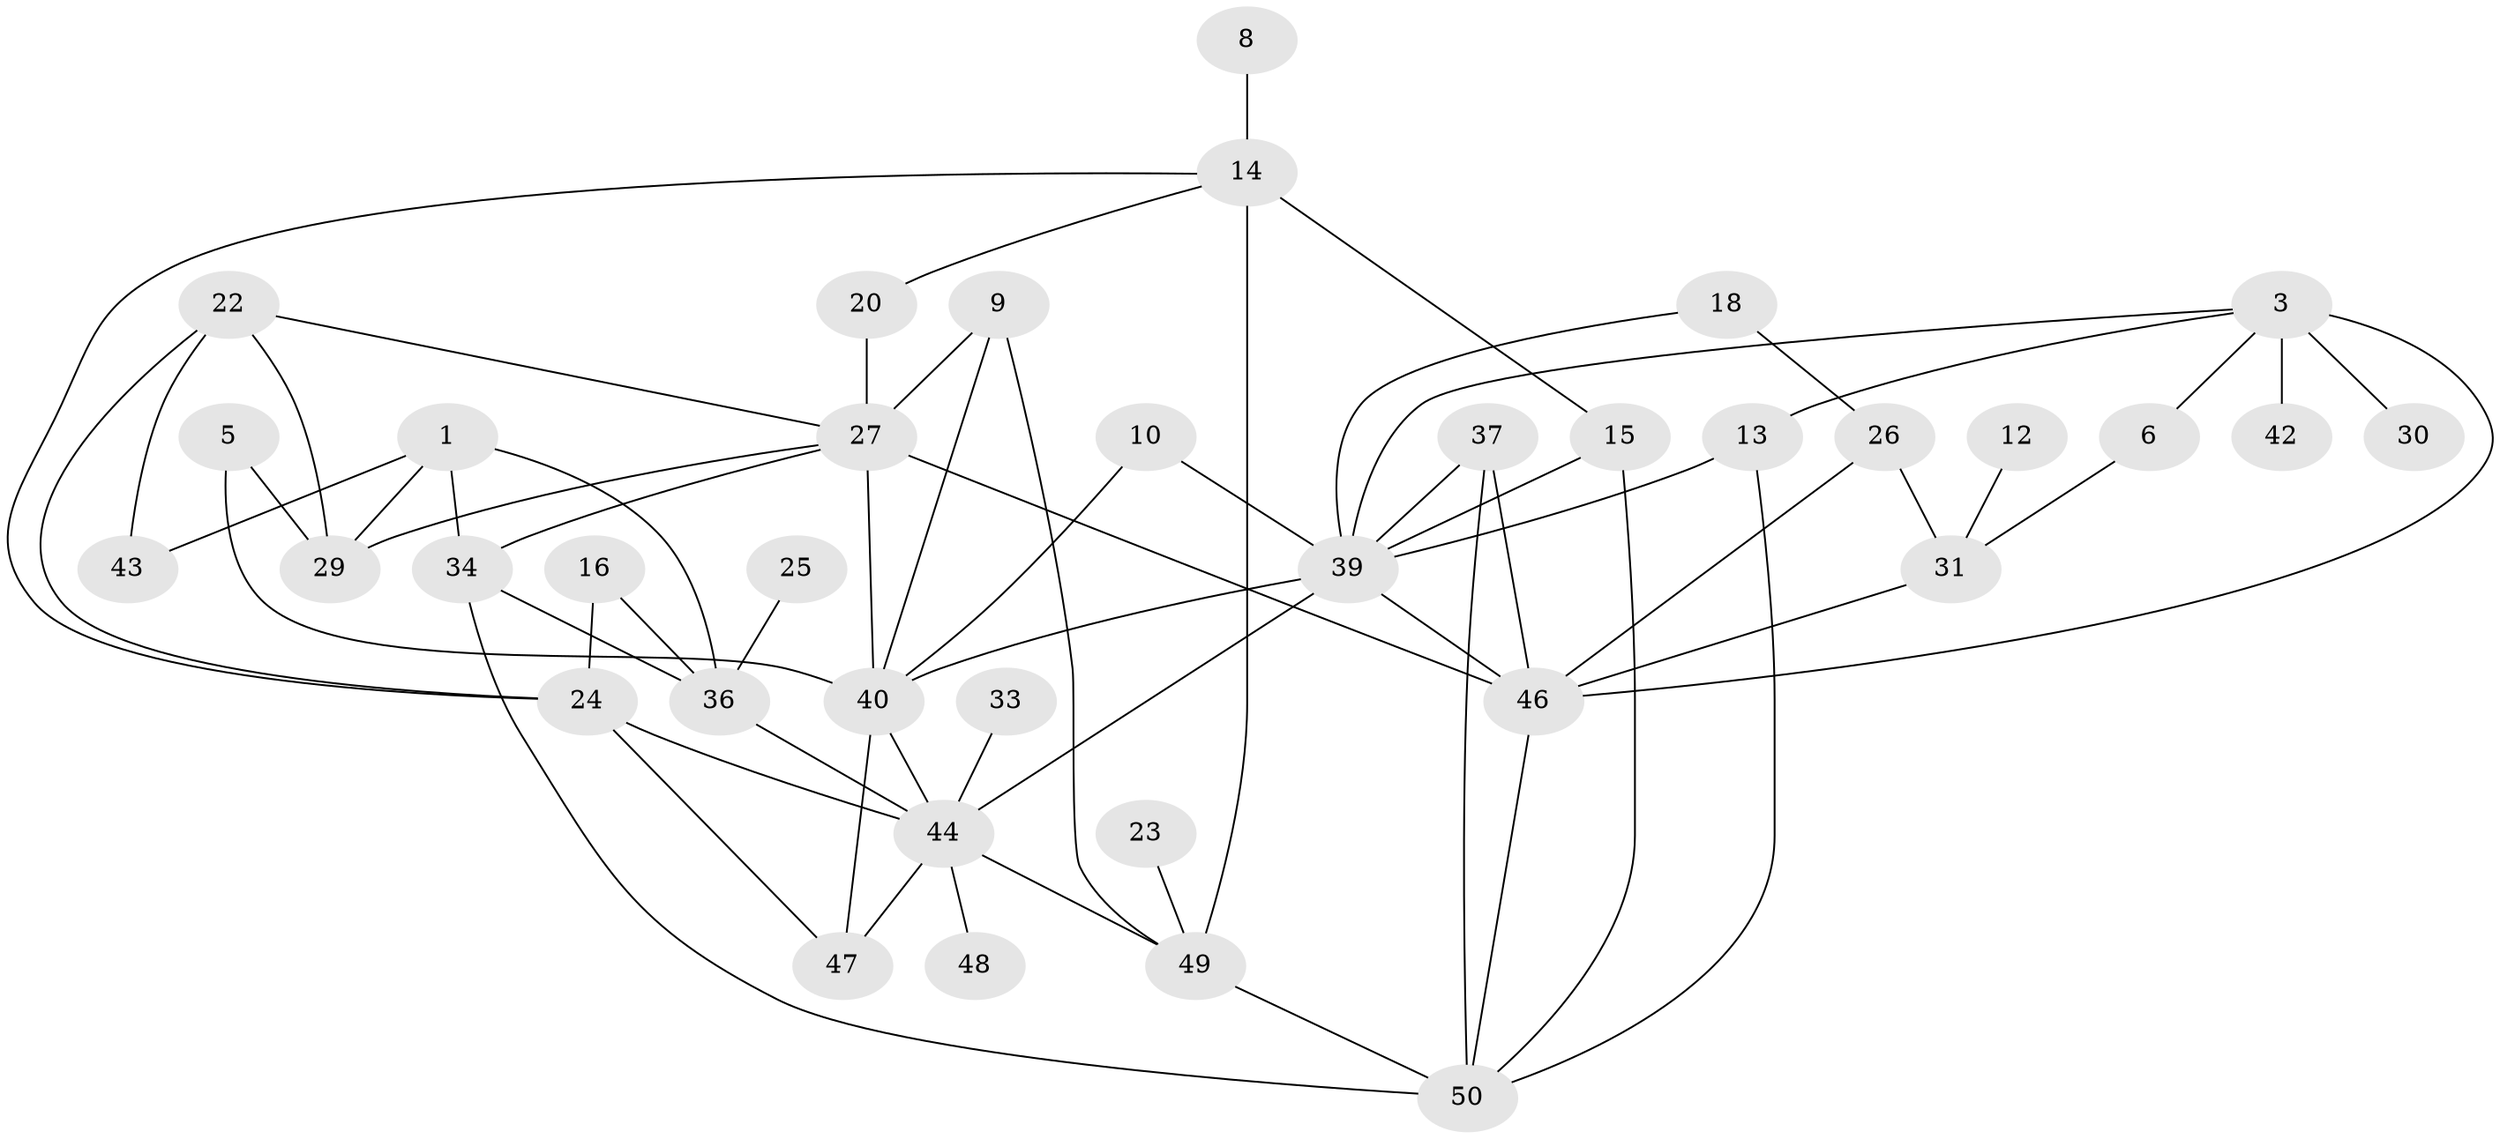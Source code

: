 // original degree distribution, {5: 0.050505050505050504, 1: 0.1717171717171717, 3: 0.16161616161616163, 4: 0.2222222222222222, 2: 0.26262626262626265, 6: 0.020202020202020204, 0: 0.1111111111111111}
// Generated by graph-tools (version 1.1) at 2025/49/03/09/25 03:49:11]
// undirected, 37 vertices, 65 edges
graph export_dot {
graph [start="1"]
  node [color=gray90,style=filled];
  1;
  3;
  5;
  6;
  8;
  9;
  10;
  12;
  13;
  14;
  15;
  16;
  18;
  20;
  22;
  23;
  24;
  25;
  26;
  27;
  29;
  30;
  31;
  33;
  34;
  36;
  37;
  39;
  40;
  42;
  43;
  44;
  46;
  47;
  48;
  49;
  50;
  1 -- 29 [weight=1.0];
  1 -- 34 [weight=1.0];
  1 -- 36 [weight=1.0];
  1 -- 43 [weight=1.0];
  3 -- 6 [weight=1.0];
  3 -- 13 [weight=1.0];
  3 -- 30 [weight=1.0];
  3 -- 39 [weight=1.0];
  3 -- 42 [weight=2.0];
  3 -- 46 [weight=2.0];
  5 -- 29 [weight=1.0];
  5 -- 40 [weight=1.0];
  6 -- 31 [weight=1.0];
  8 -- 14 [weight=1.0];
  9 -- 27 [weight=1.0];
  9 -- 40 [weight=1.0];
  9 -- 49 [weight=1.0];
  10 -- 39 [weight=1.0];
  10 -- 40 [weight=1.0];
  12 -- 31 [weight=1.0];
  13 -- 39 [weight=1.0];
  13 -- 50 [weight=1.0];
  14 -- 15 [weight=1.0];
  14 -- 20 [weight=1.0];
  14 -- 24 [weight=1.0];
  14 -- 49 [weight=2.0];
  15 -- 39 [weight=1.0];
  15 -- 50 [weight=1.0];
  16 -- 24 [weight=1.0];
  16 -- 36 [weight=1.0];
  18 -- 26 [weight=1.0];
  18 -- 39 [weight=1.0];
  20 -- 27 [weight=1.0];
  22 -- 24 [weight=1.0];
  22 -- 27 [weight=1.0];
  22 -- 29 [weight=1.0];
  22 -- 43 [weight=1.0];
  23 -- 49 [weight=1.0];
  24 -- 44 [weight=1.0];
  24 -- 47 [weight=1.0];
  25 -- 36 [weight=1.0];
  26 -- 31 [weight=1.0];
  26 -- 46 [weight=1.0];
  27 -- 29 [weight=1.0];
  27 -- 34 [weight=1.0];
  27 -- 40 [weight=1.0];
  27 -- 46 [weight=2.0];
  31 -- 46 [weight=1.0];
  33 -- 44 [weight=1.0];
  34 -- 36 [weight=1.0];
  34 -- 50 [weight=1.0];
  36 -- 44 [weight=1.0];
  37 -- 39 [weight=2.0];
  37 -- 46 [weight=1.0];
  37 -- 50 [weight=1.0];
  39 -- 40 [weight=1.0];
  39 -- 44 [weight=1.0];
  39 -- 46 [weight=1.0];
  40 -- 44 [weight=1.0];
  40 -- 47 [weight=2.0];
  44 -- 47 [weight=1.0];
  44 -- 48 [weight=1.0];
  44 -- 49 [weight=1.0];
  46 -- 50 [weight=1.0];
  49 -- 50 [weight=1.0];
}
